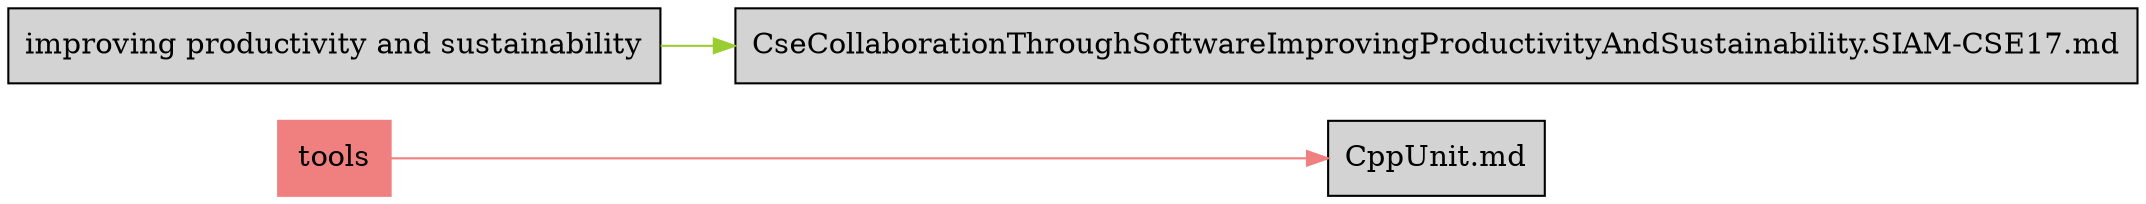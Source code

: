 digraph bettersoftware {
            rankdir = LR;
            ratio = fill;
            node [style=filled];
            node [shape = box];
"tools" [colorscheme="svg" color="lightcoral"];
"tools" ->  "CppUnit.md" [colorscheme="svg" color="lightcoral"];
"improving productivity and sustainability" ->  "CseCollaborationThroughSoftwareImprovingProductivityAndSustainability.SIAM-CSE17.md" [colorscheme="svg" color="yellowgreen"];
}